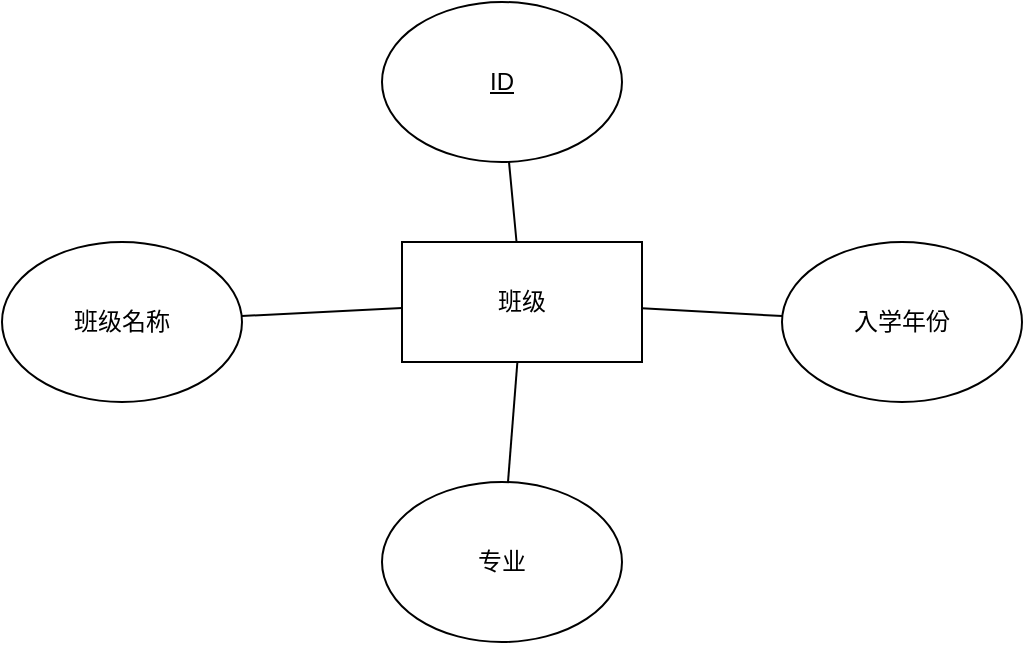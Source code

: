 <mxfile version="17.4.2" type="github"><diagram id="LcXDoINQxtoWY9XzrZ7w" name="Page-1"><mxGraphModel dx="946" dy="557" grid="1" gridSize="10" guides="1" tooltips="1" connect="1" arrows="1" fold="1" page="1" pageScale="1" pageWidth="827" pageHeight="1169" math="0" shadow="0"><root><mxCell id="0"/><mxCell id="1" parent="0"/><mxCell id="w9JTFrSRnUndGqHJSDaa-1" value="班级" style="rounded=0;whiteSpace=wrap;html=1;" vertex="1" parent="1"><mxGeometry x="330" y="240" width="120" height="60" as="geometry"/></mxCell><mxCell id="w9JTFrSRnUndGqHJSDaa-2" value="&lt;u&gt;ID&lt;/u&gt;" style="ellipse;whiteSpace=wrap;html=1;" vertex="1" parent="1"><mxGeometry x="320" y="120" width="120" height="80" as="geometry"/></mxCell><mxCell id="w9JTFrSRnUndGqHJSDaa-3" value="班级名称" style="ellipse;whiteSpace=wrap;html=1;" vertex="1" parent="1"><mxGeometry x="130" y="240" width="120" height="80" as="geometry"/></mxCell><mxCell id="w9JTFrSRnUndGqHJSDaa-4" value="专业" style="ellipse;whiteSpace=wrap;html=1;" vertex="1" parent="1"><mxGeometry x="320" y="360" width="120" height="80" as="geometry"/></mxCell><mxCell id="w9JTFrSRnUndGqHJSDaa-6" value="入学年份" style="ellipse;whiteSpace=wrap;html=1;" vertex="1" parent="1"><mxGeometry x="520" y="240" width="120" height="80" as="geometry"/></mxCell><mxCell id="w9JTFrSRnUndGqHJSDaa-8" value="" style="endArrow=none;html=1;rounded=0;" edge="1" parent="1" source="w9JTFrSRnUndGqHJSDaa-2" target="w9JTFrSRnUndGqHJSDaa-1"><mxGeometry width="50" height="50" relative="1" as="geometry"><mxPoint x="390" y="340" as="sourcePoint"/><mxPoint x="440" y="290" as="targetPoint"/></mxGeometry></mxCell><mxCell id="w9JTFrSRnUndGqHJSDaa-9" value="" style="endArrow=none;html=1;rounded=0;" edge="1" parent="1" source="w9JTFrSRnUndGqHJSDaa-6" target="w9JTFrSRnUndGqHJSDaa-1"><mxGeometry width="50" height="50" relative="1" as="geometry"><mxPoint x="390" y="340" as="sourcePoint"/><mxPoint x="440" y="290" as="targetPoint"/></mxGeometry></mxCell><mxCell id="w9JTFrSRnUndGqHJSDaa-10" value="" style="endArrow=none;html=1;rounded=0;" edge="1" parent="1" source="w9JTFrSRnUndGqHJSDaa-4" target="w9JTFrSRnUndGqHJSDaa-1"><mxGeometry width="50" height="50" relative="1" as="geometry"><mxPoint x="390" y="340" as="sourcePoint"/><mxPoint x="440" y="290" as="targetPoint"/></mxGeometry></mxCell><mxCell id="w9JTFrSRnUndGqHJSDaa-11" value="" style="endArrow=none;html=1;rounded=0;" edge="1" parent="1" source="w9JTFrSRnUndGqHJSDaa-3" target="w9JTFrSRnUndGqHJSDaa-1"><mxGeometry width="50" height="50" relative="1" as="geometry"><mxPoint x="390" y="340" as="sourcePoint"/><mxPoint x="440" y="290" as="targetPoint"/></mxGeometry></mxCell></root></mxGraphModel></diagram></mxfile>